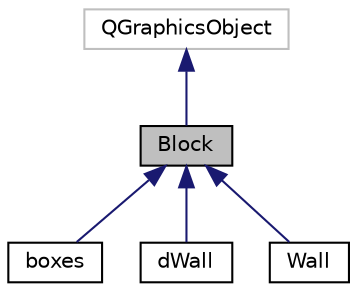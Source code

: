 digraph "Block"
{
  edge [fontname="Helvetica",fontsize="10",labelfontname="Helvetica",labelfontsize="10"];
  node [fontname="Helvetica",fontsize="10",shape=record];
  Node1 [label="Block",height=0.2,width=0.4,color="black", fillcolor="grey75", style="filled" fontcolor="black"];
  Node2 -> Node1 [dir="back",color="midnightblue",fontsize="10",style="solid",fontname="Helvetica"];
  Node2 [label="QGraphicsObject",height=0.2,width=0.4,color="grey75", fillcolor="white", style="filled"];
  Node1 -> Node3 [dir="back",color="midnightblue",fontsize="10",style="solid",fontname="Helvetica"];
  Node3 [label="boxes",height=0.2,width=0.4,color="black", fillcolor="white", style="filled",URL="$classboxes.html"];
  Node1 -> Node4 [dir="back",color="midnightblue",fontsize="10",style="solid",fontname="Helvetica"];
  Node4 [label="dWall",height=0.2,width=0.4,color="black", fillcolor="white", style="filled",URL="$classd_wall.html"];
  Node1 -> Node5 [dir="back",color="midnightblue",fontsize="10",style="solid",fontname="Helvetica"];
  Node5 [label="Wall",height=0.2,width=0.4,color="black", fillcolor="white", style="filled",URL="$class_wall.html"];
}
